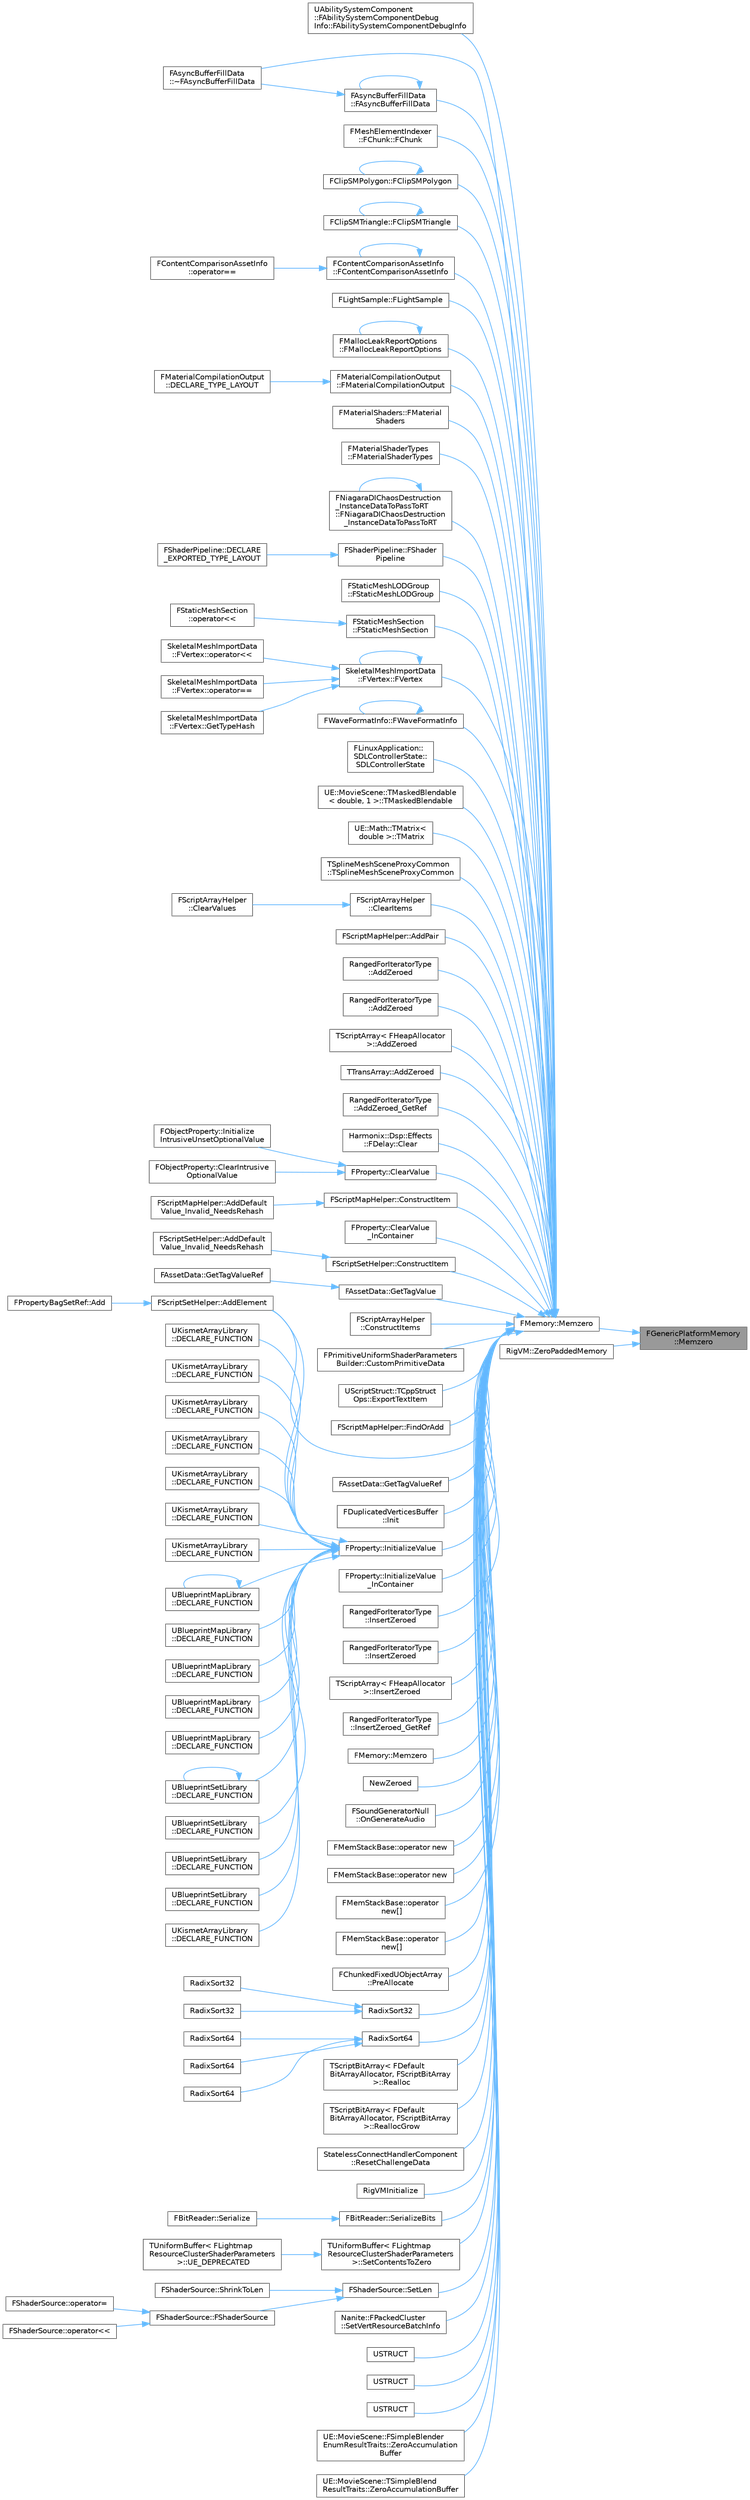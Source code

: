 digraph "FGenericPlatformMemory::Memzero"
{
 // INTERACTIVE_SVG=YES
 // LATEX_PDF_SIZE
  bgcolor="transparent";
  edge [fontname=Helvetica,fontsize=10,labelfontname=Helvetica,labelfontsize=10];
  node [fontname=Helvetica,fontsize=10,shape=box,height=0.2,width=0.4];
  rankdir="RL";
  Node1 [id="Node000001",label="FGenericPlatformMemory\l::Memzero",height=0.2,width=0.4,color="gray40", fillcolor="grey60", style="filled", fontcolor="black",tooltip=" "];
  Node1 -> Node2 [id="edge1_Node000001_Node000002",dir="back",color="steelblue1",style="solid",tooltip=" "];
  Node2 [id="Node000002",label="FMemory::Memzero",height=0.2,width=0.4,color="grey40", fillcolor="white", style="filled",URL="$de/d4a/structFMemory.html#a0604bcc0825d833d31f8fbe97c8fce85",tooltip=" "];
  Node2 -> Node3 [id="edge2_Node000002_Node000003",dir="back",color="steelblue1",style="solid",tooltip=" "];
  Node3 [id="Node000003",label="UAbilitySystemComponent\l::FAbilitySystemComponentDebug\lInfo::FAbilitySystemComponentDebugInfo",height=0.2,width=0.4,color="grey40", fillcolor="white", style="filled",URL="$da/de5/structUAbilitySystemComponent_1_1FAbilitySystemComponentDebugInfo.html#a658a4d372cfcddac216dccbd7bec8739",tooltip=" "];
  Node2 -> Node4 [id="edge3_Node000002_Node000004",dir="back",color="steelblue1",style="solid",tooltip=" "];
  Node4 [id="Node000004",label="FAsyncBufferFillData\l::FAsyncBufferFillData",height=0.2,width=0.4,color="grey40", fillcolor="white", style="filled",URL="$d1/d59/structFAsyncBufferFillData.html#a97ff00f7abd4923d950617a90af30ea5",tooltip="Constructor, just zeros everything."];
  Node4 -> Node4 [id="edge4_Node000004_Node000004",dir="back",color="steelblue1",style="solid",tooltip=" "];
  Node4 -> Node5 [id="edge5_Node000004_Node000005",dir="back",color="steelblue1",style="solid",tooltip=" "];
  Node5 [id="Node000005",label="FAsyncBufferFillData\l::~FAsyncBufferFillData",height=0.2,width=0.4,color="grey40", fillcolor="white", style="filled",URL="$d1/d59/structFAsyncBufferFillData.html#a07f9649885aff5a9486e93bd296009cc",tooltip="Destructor, frees memory and zeros everything."];
  Node2 -> Node6 [id="edge6_Node000002_Node000006",dir="back",color="steelblue1",style="solid",tooltip=" "];
  Node6 [id="Node000006",label="FMeshElementIndexer\l::FChunk::FChunk",height=0.2,width=0.4,color="grey40", fillcolor="white", style="filled",URL="$d9/d1f/structFMeshElementIndexer_1_1FChunk.html#a17bd72aa0c80e6bd4236213890fd9fc9",tooltip=" "];
  Node2 -> Node7 [id="edge7_Node000002_Node000007",dir="back",color="steelblue1",style="solid",tooltip=" "];
  Node7 [id="Node000007",label="FClipSMPolygon::FClipSMPolygon",height=0.2,width=0.4,color="grey40", fillcolor="white", style="filled",URL="$df/d9b/structFClipSMPolygon.html#a4410a83f46a5cd538e5eb1ec4e76d988",tooltip=" "];
  Node7 -> Node7 [id="edge8_Node000007_Node000007",dir="back",color="steelblue1",style="solid",tooltip=" "];
  Node2 -> Node8 [id="edge9_Node000002_Node000008",dir="back",color="steelblue1",style="solid",tooltip=" "];
  Node8 [id="Node000008",label="FClipSMTriangle::FClipSMTriangle",height=0.2,width=0.4,color="grey40", fillcolor="white", style="filled",URL="$d0/d40/structFClipSMTriangle.html#a816167595893342e5f9145e6db17e0ca",tooltip=" "];
  Node8 -> Node8 [id="edge10_Node000008_Node000008",dir="back",color="steelblue1",style="solid",tooltip=" "];
  Node2 -> Node9 [id="edge11_Node000002_Node000009",dir="back",color="steelblue1",style="solid",tooltip=" "];
  Node9 [id="Node000009",label="FContentComparisonAssetInfo\l::FContentComparisonAssetInfo",height=0.2,width=0.4,color="grey40", fillcolor="white", style="filled",URL="$dd/d58/structFContentComparisonAssetInfo.html#afccd6fa10029d418de7d1fcc28f7252d",tooltip="Constructor."];
  Node9 -> Node9 [id="edge12_Node000009_Node000009",dir="back",color="steelblue1",style="solid",tooltip=" "];
  Node9 -> Node10 [id="edge13_Node000009_Node000010",dir="back",color="steelblue1",style="solid",tooltip=" "];
  Node10 [id="Node000010",label="FContentComparisonAssetInfo\l::operator==",height=0.2,width=0.4,color="grey40", fillcolor="white", style="filled",URL="$dd/d58/structFContentComparisonAssetInfo.html#a62fd53e85f91ea63504ebc2664710fda",tooltip="operator =="];
  Node2 -> Node11 [id="edge14_Node000002_Node000011",dir="back",color="steelblue1",style="solid",tooltip=" "];
  Node11 [id="Node000011",label="FLightSample::FLightSample",height=0.2,width=0.4,color="grey40", fillcolor="white", style="filled",URL="$d5/d87/structFLightSample.html#ab9d3cd1f5947015fec60f4843644c753",tooltip="Initialization constructor."];
  Node2 -> Node12 [id="edge15_Node000002_Node000012",dir="back",color="steelblue1",style="solid",tooltip=" "];
  Node12 [id="Node000012",label="FMallocLeakReportOptions\l::FMallocLeakReportOptions",height=0.2,width=0.4,color="grey40", fillcolor="white", style="filled",URL="$db/d31/structFMallocLeakReportOptions.html#a26ebf9cdfd198431535732aec5d03365",tooltip=" "];
  Node12 -> Node12 [id="edge16_Node000012_Node000012",dir="back",color="steelblue1",style="solid",tooltip=" "];
  Node2 -> Node13 [id="edge17_Node000002_Node000013",dir="back",color="steelblue1",style="solid",tooltip=" "];
  Node13 [id="Node000013",label="FMaterialCompilationOutput\l::FMaterialCompilationOutput",height=0.2,width=0.4,color="grey40", fillcolor="white", style="filled",URL="$d1/d34/classFMaterialCompilationOutput.html#a865b234ff675ace9af8b24c3ed6529c7",tooltip=" "];
  Node13 -> Node14 [id="edge18_Node000013_Node000014",dir="back",color="steelblue1",style="solid",tooltip=" "];
  Node14 [id="Node000014",label="FMaterialCompilationOutput\l::DECLARE_TYPE_LAYOUT",height=0.2,width=0.4,color="grey40", fillcolor="white", style="filled",URL="$d1/d34/classFMaterialCompilationOutput.html#a262743f6da7e039692c955c35646d476",tooltip=" "];
  Node2 -> Node15 [id="edge19_Node000002_Node000015",dir="back",color="steelblue1",style="solid",tooltip=" "];
  Node15 [id="Node000015",label="FMaterialShaders::FMaterial\lShaders",height=0.2,width=0.4,color="grey40", fillcolor="white", style="filled",URL="$de/dd2/structFMaterialShaders.html#a2359b97518747e8c831011b3f3b7aba1",tooltip=" "];
  Node2 -> Node16 [id="edge20_Node000002_Node000016",dir="back",color="steelblue1",style="solid",tooltip=" "];
  Node16 [id="Node000016",label="FMaterialShaderTypes\l::FMaterialShaderTypes",height=0.2,width=0.4,color="grey40", fillcolor="white", style="filled",URL="$d1/dcc/structFMaterialShaderTypes.html#a96df1ceea93ed9ce4cc55f566e56daae",tooltip=" "];
  Node2 -> Node17 [id="edge21_Node000002_Node000017",dir="back",color="steelblue1",style="solid",tooltip=" "];
  Node17 [id="Node000017",label="FNiagaraDIChaosDestruction\l_InstanceDataToPassToRT\l::FNiagaraDIChaosDestruction\l_InstanceDataToPassToRT",height=0.2,width=0.4,color="grey40", fillcolor="white", style="filled",URL="$d9/d03/structFNiagaraDIChaosDestruction__InstanceDataToPassToRT.html#afa00406b0c6caf481eed094eb4837332",tooltip=" "];
  Node17 -> Node17 [id="edge22_Node000017_Node000017",dir="back",color="steelblue1",style="solid",tooltip=" "];
  Node2 -> Node18 [id="edge23_Node000002_Node000018",dir="back",color="steelblue1",style="solid",tooltip=" "];
  Node18 [id="Node000018",label="FShaderPipeline::FShader\lPipeline",height=0.2,width=0.4,color="grey40", fillcolor="white", style="filled",URL="$dd/da7/classFShaderPipeline.html#a21a9da23fbda8a32aaf10db3bb97af42",tooltip=" "];
  Node18 -> Node19 [id="edge24_Node000018_Node000019",dir="back",color="steelblue1",style="solid",tooltip=" "];
  Node19 [id="Node000019",label="FShaderPipeline::DECLARE\l_EXPORTED_TYPE_LAYOUT",height=0.2,width=0.4,color="grey40", fillcolor="white", style="filled",URL="$dd/da7/classFShaderPipeline.html#a80175f1f499c60ecd9d4cfb807f99df5",tooltip=" "];
  Node2 -> Node20 [id="edge25_Node000002_Node000020",dir="back",color="steelblue1",style="solid",tooltip=" "];
  Node20 [id="Node000020",label="FStaticMeshLODGroup\l::FStaticMeshLODGroup",height=0.2,width=0.4,color="grey40", fillcolor="white", style="filled",URL="$d1/d74/classFStaticMeshLODGroup.html#ad3298f0768a37a07c82f85c9e64abe59",tooltip="Default values."];
  Node2 -> Node21 [id="edge26_Node000002_Node000021",dir="back",color="steelblue1",style="solid",tooltip=" "];
  Node21 [id="Node000021",label="FStaticMeshSection\l::FStaticMeshSection",height=0.2,width=0.4,color="grey40", fillcolor="white", style="filled",URL="$df/d5b/structFStaticMeshSection.html#a7471630a84b8627fea9603e22f583710",tooltip="Constructor."];
  Node21 -> Node22 [id="edge27_Node000021_Node000022",dir="back",color="steelblue1",style="solid",tooltip=" "];
  Node22 [id="Node000022",label="FStaticMeshSection\l::operator\<\<",height=0.2,width=0.4,color="grey40", fillcolor="white", style="filled",URL="$df/d5b/structFStaticMeshSection.html#aac8e6479fc3fb76805e90efcfe4a0c8d",tooltip="Serializer."];
  Node2 -> Node23 [id="edge28_Node000002_Node000023",dir="back",color="steelblue1",style="solid",tooltip=" "];
  Node23 [id="Node000023",label="SkeletalMeshImportData\l::FVertex::FVertex",height=0.2,width=0.4,color="grey40", fillcolor="white", style="filled",URL="$d2/dba/structSkeletalMeshImportData_1_1FVertex.html#a85e60c83931458434b4e225a7a78f0c3",tooltip=" "];
  Node23 -> Node23 [id="edge29_Node000023_Node000023",dir="back",color="steelblue1",style="solid",tooltip=" "];
  Node23 -> Node24 [id="edge30_Node000023_Node000024",dir="back",color="steelblue1",style="solid",tooltip=" "];
  Node24 [id="Node000024",label="SkeletalMeshImportData\l::FVertex::GetTypeHash",height=0.2,width=0.4,color="grey40", fillcolor="white", style="filled",URL="$d2/dba/structSkeletalMeshImportData_1_1FVertex.html#aa5d5c33fd97d898f3a2c9cc3cecc7d09",tooltip=" "];
  Node23 -> Node25 [id="edge31_Node000023_Node000025",dir="back",color="steelblue1",style="solid",tooltip=" "];
  Node25 [id="Node000025",label="SkeletalMeshImportData\l::FVertex::operator\<\<",height=0.2,width=0.4,color="grey40", fillcolor="white", style="filled",URL="$d2/dba/structSkeletalMeshImportData_1_1FVertex.html#a44a3366e6e6dce382cdeef6027249ff8",tooltip=" "];
  Node23 -> Node26 [id="edge32_Node000023_Node000026",dir="back",color="steelblue1",style="solid",tooltip=" "];
  Node26 [id="Node000026",label="SkeletalMeshImportData\l::FVertex::operator==",height=0.2,width=0.4,color="grey40", fillcolor="white", style="filled",URL="$d2/dba/structSkeletalMeshImportData_1_1FVertex.html#af22bbe972ae2c98c6ca8b86b1ea9e65f",tooltip=" "];
  Node2 -> Node27 [id="edge33_Node000002_Node000027",dir="back",color="steelblue1",style="solid",tooltip=" "];
  Node27 [id="Node000027",label="FWaveFormatInfo::FWaveFormatInfo",height=0.2,width=0.4,color="grey40", fillcolor="white", style="filled",URL="$d0/d45/structFWaveFormatInfo.html#a85b17648fbbc67d5b4edb7319a377dbe",tooltip=" "];
  Node27 -> Node27 [id="edge34_Node000027_Node000027",dir="back",color="steelblue1",style="solid",tooltip=" "];
  Node2 -> Node28 [id="edge35_Node000002_Node000028",dir="back",color="steelblue1",style="solid",tooltip=" "];
  Node28 [id="Node000028",label="FLinuxApplication::\lSDLControllerState::\lSDLControllerState",height=0.2,width=0.4,color="grey40", fillcolor="white", style="filled",URL="$d6/d3c/structFLinuxApplication_1_1SDLControllerState.html#a3a235612f01ece205128999f63f263c5",tooltip=" "];
  Node2 -> Node29 [id="edge36_Node000002_Node000029",dir="back",color="steelblue1",style="solid",tooltip=" "];
  Node29 [id="Node000029",label="UE::MovieScene::TMaskedBlendable\l\< double, 1 \>::TMaskedBlendable",height=0.2,width=0.4,color="grey40", fillcolor="white", style="filled",URL="$d2/d00/structUE_1_1MovieScene_1_1TMaskedBlendable.html#a9937801c7792854ca8d375b3b6f2ba1d",tooltip=" "];
  Node2 -> Node30 [id="edge37_Node000002_Node000030",dir="back",color="steelblue1",style="solid",tooltip=" "];
  Node30 [id="Node000030",label="UE::Math::TMatrix\<\l double \>::TMatrix",height=0.2,width=0.4,color="grey40", fillcolor="white", style="filled",URL="$d6/d69/structUE_1_1Math_1_1TMatrix.html#a41aae6886c67b7494ec6ad5a568f8778",tooltip=" "];
  Node2 -> Node31 [id="edge38_Node000002_Node000031",dir="back",color="steelblue1",style="solid",tooltip=" "];
  Node31 [id="Node000031",label="TSplineMeshSceneProxyCommon\l::TSplineMeshSceneProxyCommon",height=0.2,width=0.4,color="grey40", fillcolor="white", style="filled",URL="$df/d4c/classTSplineMeshSceneProxyCommon.html#a076b98c3d222f321f9c92c8ed4dfa064",tooltip=" "];
  Node2 -> Node5 [id="edge39_Node000002_Node000005",dir="back",color="steelblue1",style="solid",tooltip=" "];
  Node2 -> Node32 [id="edge40_Node000002_Node000032",dir="back",color="steelblue1",style="solid",tooltip=" "];
  Node32 [id="Node000032",label="FScriptSetHelper::AddElement",height=0.2,width=0.4,color="grey40", fillcolor="white", style="filled",URL="$df/d52/classFScriptSetHelper.html#a77a9cd4b2af56b96b8924476842bc1ae",tooltip="Adds the element to the set, returning true if the element was added, or false if the element was alr..."];
  Node32 -> Node33 [id="edge41_Node000032_Node000033",dir="back",color="steelblue1",style="solid",tooltip=" "];
  Node33 [id="Node000033",label="FPropertyBagSetRef::Add",height=0.2,width=0.4,color="grey40", fillcolor="white", style="filled",URL="$d7/d67/classFPropertyBagSetRef.html#acce7e6a4251e13ac4ad4a664081f5ae9",tooltip=" "];
  Node2 -> Node34 [id="edge42_Node000002_Node000034",dir="back",color="steelblue1",style="solid",tooltip=" "];
  Node34 [id="Node000034",label="FScriptMapHelper::AddPair",height=0.2,width=0.4,color="grey40", fillcolor="white", style="filled",URL="$d4/d21/classFScriptMapHelper.html#aff7fa49c31ebd5006b01aa2443fced6e",tooltip="Adds the (key, value) pair to the map, returning true if the element was added, or false if the eleme..."];
  Node2 -> Node35 [id="edge43_Node000002_Node000035",dir="back",color="steelblue1",style="solid",tooltip=" "];
  Node35 [id="Node000035",label="RangedForIteratorType\l::AddZeroed",height=0.2,width=0.4,color="grey40", fillcolor="white", style="filled",URL="$d4/d52/classTArray.html#a7beafbb0e2a3b7d746af8f1d8d5611c2",tooltip=" "];
  Node2 -> Node36 [id="edge44_Node000002_Node000036",dir="back",color="steelblue1",style="solid",tooltip=" "];
  Node36 [id="Node000036",label="RangedForIteratorType\l::AddZeroed",height=0.2,width=0.4,color="grey40", fillcolor="white", style="filled",URL="$d4/d52/classTArray.html#a957815a7ba7a342534fb173e934aa000",tooltip=" "];
  Node2 -> Node37 [id="edge45_Node000002_Node000037",dir="back",color="steelblue1",style="solid",tooltip=" "];
  Node37 [id="Node000037",label="TScriptArray\< FHeapAllocator\l \>::AddZeroed",height=0.2,width=0.4,color="grey40", fillcolor="white", style="filled",URL="$da/d83/classTScriptArray.html#a059bd9c7b776afe3ffd6732bf3f63cc2",tooltip=" "];
  Node2 -> Node38 [id="edge46_Node000002_Node000038",dir="back",color="steelblue1",style="solid",tooltip=" "];
  Node38 [id="Node000038",label="TTransArray::AddZeroed",height=0.2,width=0.4,color="grey40", fillcolor="white", style="filled",URL="$df/d41/classTTransArray.html#a43ab6533173786b44383733a28f63490",tooltip=" "];
  Node2 -> Node39 [id="edge47_Node000002_Node000039",dir="back",color="steelblue1",style="solid",tooltip=" "];
  Node39 [id="Node000039",label="RangedForIteratorType\l::AddZeroed_GetRef",height=0.2,width=0.4,color="grey40", fillcolor="white", style="filled",URL="$d4/d52/classTArray.html#af01151a4d9c71a0fbd901ed13387bb41",tooltip=" "];
  Node2 -> Node40 [id="edge48_Node000002_Node000040",dir="back",color="steelblue1",style="solid",tooltip=" "];
  Node40 [id="Node000040",label="Harmonix::Dsp::Effects\l::FDelay::Clear",height=0.2,width=0.4,color="grey40", fillcolor="white", style="filled",URL="$d4/dbe/classHarmonix_1_1Dsp_1_1Effects_1_1FDelay.html#a3c269cf134e63b25bec9e1a0a30e9a74",tooltip=" "];
  Node2 -> Node41 [id="edge49_Node000002_Node000041",dir="back",color="steelblue1",style="solid",tooltip=" "];
  Node41 [id="Node000041",label="FScriptArrayHelper\l::ClearItems",height=0.2,width=0.4,color="grey40", fillcolor="white", style="filled",URL="$dc/d07/classFScriptArrayHelper.html#a9c610b9ae3532b560854a6376ba87bb4",tooltip="Internal function to call into the property system to clear elements."];
  Node41 -> Node42 [id="edge50_Node000041_Node000042",dir="back",color="steelblue1",style="solid",tooltip=" "];
  Node42 [id="Node000042",label="FScriptArrayHelper\l::ClearValues",height=0.2,width=0.4,color="grey40", fillcolor="white", style="filled",URL="$dc/d07/classFScriptArrayHelper.html#a6a8f790a1fb0dc9e8502c217d1840fab",tooltip="Clear values in the array."];
  Node2 -> Node43 [id="edge51_Node000002_Node000043",dir="back",color="steelblue1",style="solid",tooltip=" "];
  Node43 [id="Node000043",label="FProperty::ClearValue",height=0.2,width=0.4,color="grey40", fillcolor="white", style="filled",URL="$d9/dbc/classFProperty.html#a0f7e22d1add60c41138c73ed419d69cc",tooltip="Zeros the value for this property."];
  Node43 -> Node44 [id="edge52_Node000043_Node000044",dir="back",color="steelblue1",style="solid",tooltip=" "];
  Node44 [id="Node000044",label="FObjectProperty::ClearIntrusive\lOptionalValue",height=0.2,width=0.4,color="grey40", fillcolor="white", style="filled",URL="$df/df7/classFObjectProperty.html#afa25ee32220c9af032b29883d58c35e4",tooltip="Set the value to it's special unset state."];
  Node43 -> Node45 [id="edge53_Node000043_Node000045",dir="back",color="steelblue1",style="solid",tooltip=" "];
  Node45 [id="Node000045",label="FObjectProperty::Initialize\lIntrusiveUnsetOptionalValue",height=0.2,width=0.4,color="grey40", fillcolor="white", style="filled",URL="$df/df7/classFObjectProperty.html#a7d638f6af4f6e3626a17efe16f784b7e",tooltip="Returns whether this type has a special state for an unset TOptional meaning the size TOptional<T> an..."];
  Node2 -> Node46 [id="edge54_Node000002_Node000046",dir="back",color="steelblue1",style="solid",tooltip=" "];
  Node46 [id="Node000046",label="FProperty::ClearValue\l_InContainer",height=0.2,width=0.4,color="grey40", fillcolor="white", style="filled",URL="$d9/dbc/classFProperty.html#aa4e8d2b7f298121d1ecb0f57f4ad552a",tooltip="Zeros the value for this property."];
  Node2 -> Node47 [id="edge55_Node000002_Node000047",dir="back",color="steelblue1",style="solid",tooltip=" "];
  Node47 [id="Node000047",label="FScriptMapHelper::ConstructItem",height=0.2,width=0.4,color="grey40", fillcolor="white", style="filled",URL="$d4/d21/classFScriptMapHelper.html#a12842de9a8903992f6a1a082f1ca8097",tooltip="Internal function to call into the property system to construct / initialize elements."];
  Node47 -> Node48 [id="edge56_Node000047_Node000048",dir="back",color="steelblue1",style="solid",tooltip=" "];
  Node48 [id="Node000048",label="FScriptMapHelper::AddDefault\lValue_Invalid_NeedsRehash",height=0.2,width=0.4,color="grey40", fillcolor="white", style="filled",URL="$d4/d21/classFScriptMapHelper.html#aa70786af61739b07157523f223591025",tooltip="Adds a blank, constructed value to a given size."];
  Node2 -> Node49 [id="edge57_Node000002_Node000049",dir="back",color="steelblue1",style="solid",tooltip=" "];
  Node49 [id="Node000049",label="FScriptSetHelper::ConstructItem",height=0.2,width=0.4,color="grey40", fillcolor="white", style="filled",URL="$df/d52/classFScriptSetHelper.html#acfb743ffb617b3d7ea984c0b8f0e61ca",tooltip="Internal function to call into the property system to construct / initialize elements."];
  Node49 -> Node50 [id="edge58_Node000049_Node000050",dir="back",color="steelblue1",style="solid",tooltip=" "];
  Node50 [id="Node000050",label="FScriptSetHelper::AddDefault\lValue_Invalid_NeedsRehash",height=0.2,width=0.4,color="grey40", fillcolor="white", style="filled",URL="$df/d52/classFScriptSetHelper.html#a49006cbba7d80647af2894bbbec7db9f",tooltip="Adds a blank, constructed value to a given size."];
  Node2 -> Node51 [id="edge59_Node000002_Node000051",dir="back",color="steelblue1",style="solid",tooltip=" "];
  Node51 [id="Node000051",label="FScriptArrayHelper\l::ConstructItems",height=0.2,width=0.4,color="grey40", fillcolor="white", style="filled",URL="$dc/d07/classFScriptArrayHelper.html#a08cee86da8e730299757e32ead74b27e",tooltip="Internal function to call into the property system to construct / initialize elements."];
  Node2 -> Node52 [id="edge60_Node000002_Node000052",dir="back",color="steelblue1",style="solid",tooltip=" "];
  Node52 [id="Node000052",label="FPrimitiveUniformShaderParameters\lBuilder::CustomPrimitiveData",height=0.2,width=0.4,color="grey40", fillcolor="white", style="filled",URL="$d3/dc5/structFPrimitiveUniformShaderParametersBuilder.html#a87d2981ee3f8b7ea2bd7d5077c6ee5c4",tooltip=" "];
  Node2 -> Node53 [id="edge61_Node000002_Node000053",dir="back",color="steelblue1",style="solid",tooltip=" "];
  Node53 [id="Node000053",label="UScriptStruct::TCppStruct\lOps::ExportTextItem",height=0.2,width=0.4,color="grey40", fillcolor="white", style="filled",URL="$d0/dca/structUScriptStruct_1_1TCppStructOps.html#a7b7b067b4b549d04f82dcc91065d3fac",tooltip="export this structure"];
  Node2 -> Node54 [id="edge62_Node000002_Node000054",dir="back",color="steelblue1",style="solid",tooltip=" "];
  Node54 [id="Node000054",label="FScriptMapHelper::FindOrAdd",height=0.2,width=0.4,color="grey40", fillcolor="white", style="filled",URL="$d4/d21/classFScriptMapHelper.html#a9e9f96b626995e75b974a34af131bc0c",tooltip="Finds or adds a new default-constructed value."];
  Node2 -> Node55 [id="edge63_Node000002_Node000055",dir="back",color="steelblue1",style="solid",tooltip=" "];
  Node55 [id="Node000055",label="FAssetData::GetTagValue",height=0.2,width=0.4,color="grey40", fillcolor="white", style="filled",URL="$dd/dc3/structFAssetData.html#ad7855f43f960723a863c81d5eb8f71f6",tooltip="Try and get the value associated with the given tag as a type converted value."];
  Node55 -> Node56 [id="edge64_Node000055_Node000056",dir="back",color="steelblue1",style="solid",tooltip=" "];
  Node56 [id="Node000056",label="FAssetData::GetTagValueRef",height=0.2,width=0.4,color="grey40", fillcolor="white", style="filled",URL="$dd/dc3/structFAssetData.html#a3c1a89671fd975106e7d17cb8c5b9709",tooltip=" "];
  Node2 -> Node57 [id="edge65_Node000002_Node000057",dir="back",color="steelblue1",style="solid",tooltip=" "];
  Node57 [id="Node000057",label="FAssetData::GetTagValueRef",height=0.2,width=0.4,color="grey40", fillcolor="white", style="filled",URL="$dd/dc3/structFAssetData.html#a992cf6998ab2507792089e1defd2c6a6",tooltip="Try and get the value associated with the given tag as a type converted value, or an empty value if i..."];
  Node2 -> Node58 [id="edge66_Node000002_Node000058",dir="back",color="steelblue1",style="solid",tooltip=" "];
  Node58 [id="Node000058",label="FDuplicatedVerticesBuffer\l::Init",height=0.2,width=0.4,color="grey40", fillcolor="white", style="filled",URL="$d7/d12/classFDuplicatedVerticesBuffer.html#afddc6c7d73afa84fd4b8c255dc7bb8f9",tooltip=" "];
  Node2 -> Node59 [id="edge67_Node000002_Node000059",dir="back",color="steelblue1",style="solid",tooltip=" "];
  Node59 [id="Node000059",label="FProperty::InitializeValue",height=0.2,width=0.4,color="grey40", fillcolor="white", style="filled",URL="$d9/dbc/classFProperty.html#ab5eee9a13c2a56217dedfdf24948a39f",tooltip="Zeros, copies from the default, or calls the constructor for on the value for this property."];
  Node59 -> Node32 [id="edge68_Node000059_Node000032",dir="back",color="steelblue1",style="solid",tooltip=" "];
  Node59 -> Node60 [id="edge69_Node000059_Node000060",dir="back",color="steelblue1",style="solid",tooltip=" "];
  Node60 [id="Node000060",label="UBlueprintMapLibrary\l::DECLARE_FUNCTION",height=0.2,width=0.4,color="grey40", fillcolor="white", style="filled",URL="$d3/dbf/classUBlueprintMapLibrary.html#a08171bb6679bf874f5cffa161d3f7266",tooltip=" "];
  Node60 -> Node60 [id="edge70_Node000060_Node000060",dir="back",color="steelblue1",style="solid",tooltip=" "];
  Node59 -> Node61 [id="edge71_Node000059_Node000061",dir="back",color="steelblue1",style="solid",tooltip=" "];
  Node61 [id="Node000061",label="UBlueprintMapLibrary\l::DECLARE_FUNCTION",height=0.2,width=0.4,color="grey40", fillcolor="white", style="filled",URL="$d3/dbf/classUBlueprintMapLibrary.html#a0be24e61428ff3a614429a9b71e25e73",tooltip=" "];
  Node59 -> Node62 [id="edge72_Node000059_Node000062",dir="back",color="steelblue1",style="solid",tooltip=" "];
  Node62 [id="Node000062",label="UBlueprintMapLibrary\l::DECLARE_FUNCTION",height=0.2,width=0.4,color="grey40", fillcolor="white", style="filled",URL="$d3/dbf/classUBlueprintMapLibrary.html#a8bb48034201361c901b50d59efafb80b",tooltip=" "];
  Node59 -> Node63 [id="edge73_Node000059_Node000063",dir="back",color="steelblue1",style="solid",tooltip=" "];
  Node63 [id="Node000063",label="UBlueprintMapLibrary\l::DECLARE_FUNCTION",height=0.2,width=0.4,color="grey40", fillcolor="white", style="filled",URL="$d3/dbf/classUBlueprintMapLibrary.html#aeaff4140f99594049337bbb0f825f889",tooltip=" "];
  Node59 -> Node64 [id="edge74_Node000059_Node000064",dir="back",color="steelblue1",style="solid",tooltip=" "];
  Node64 [id="Node000064",label="UBlueprintMapLibrary\l::DECLARE_FUNCTION",height=0.2,width=0.4,color="grey40", fillcolor="white", style="filled",URL="$d3/dbf/classUBlueprintMapLibrary.html#a947434a5dc02141d3264b329720813e7",tooltip=" "];
  Node59 -> Node65 [id="edge75_Node000059_Node000065",dir="back",color="steelblue1",style="solid",tooltip=" "];
  Node65 [id="Node000065",label="UBlueprintSetLibrary\l::DECLARE_FUNCTION",height=0.2,width=0.4,color="grey40", fillcolor="white", style="filled",URL="$de/d4c/classUBlueprintSetLibrary.html#ae0c59edc1b7ecde13850a91047eb8ead",tooltip=" "];
  Node65 -> Node65 [id="edge76_Node000065_Node000065",dir="back",color="steelblue1",style="solid",tooltip=" "];
  Node59 -> Node66 [id="edge77_Node000059_Node000066",dir="back",color="steelblue1",style="solid",tooltip=" "];
  Node66 [id="Node000066",label="UBlueprintSetLibrary\l::DECLARE_FUNCTION",height=0.2,width=0.4,color="grey40", fillcolor="white", style="filled",URL="$de/d4c/classUBlueprintSetLibrary.html#aee72d9135536a6b52e59f1b4dbb0fdd9",tooltip=" "];
  Node59 -> Node67 [id="edge78_Node000059_Node000067",dir="back",color="steelblue1",style="solid",tooltip=" "];
  Node67 [id="Node000067",label="UBlueprintSetLibrary\l::DECLARE_FUNCTION",height=0.2,width=0.4,color="grey40", fillcolor="white", style="filled",URL="$de/d4c/classUBlueprintSetLibrary.html#ab4f9b6e49d26d2c2bcb2fbccfae74932",tooltip=" "];
  Node59 -> Node68 [id="edge79_Node000059_Node000068",dir="back",color="steelblue1",style="solid",tooltip=" "];
  Node68 [id="Node000068",label="UBlueprintSetLibrary\l::DECLARE_FUNCTION",height=0.2,width=0.4,color="grey40", fillcolor="white", style="filled",URL="$de/d4c/classUBlueprintSetLibrary.html#aa00d92268da285d69590fbabbea0f072",tooltip=" "];
  Node59 -> Node69 [id="edge80_Node000059_Node000069",dir="back",color="steelblue1",style="solid",tooltip=" "];
  Node69 [id="Node000069",label="UKismetArrayLibrary\l::DECLARE_FUNCTION",height=0.2,width=0.4,color="grey40", fillcolor="white", style="filled",URL="$df/da9/classUKismetArrayLibrary.html#a426d41d008126259151fe2cea03bc2b6",tooltip=" "];
  Node59 -> Node70 [id="edge81_Node000059_Node000070",dir="back",color="steelblue1",style="solid",tooltip=" "];
  Node70 [id="Node000070",label="UKismetArrayLibrary\l::DECLARE_FUNCTION",height=0.2,width=0.4,color="grey40", fillcolor="white", style="filled",URL="$df/da9/classUKismetArrayLibrary.html#a8c843cb5d0287223ef4cae5c96b1a33a",tooltip=" "];
  Node59 -> Node71 [id="edge82_Node000059_Node000071",dir="back",color="steelblue1",style="solid",tooltip=" "];
  Node71 [id="Node000071",label="UKismetArrayLibrary\l::DECLARE_FUNCTION",height=0.2,width=0.4,color="grey40", fillcolor="white", style="filled",URL="$df/da9/classUKismetArrayLibrary.html#a54ffeae72b2182285d4b2bdc9545ad60",tooltip=" "];
  Node59 -> Node72 [id="edge83_Node000059_Node000072",dir="back",color="steelblue1",style="solid",tooltip=" "];
  Node72 [id="Node000072",label="UKismetArrayLibrary\l::DECLARE_FUNCTION",height=0.2,width=0.4,color="grey40", fillcolor="white", style="filled",URL="$df/da9/classUKismetArrayLibrary.html#add76befbe0fd5e5a951567d3b0ed7057",tooltip=" "];
  Node59 -> Node73 [id="edge84_Node000059_Node000073",dir="back",color="steelblue1",style="solid",tooltip=" "];
  Node73 [id="Node000073",label="UKismetArrayLibrary\l::DECLARE_FUNCTION",height=0.2,width=0.4,color="grey40", fillcolor="white", style="filled",URL="$df/da9/classUKismetArrayLibrary.html#a677dbf5bd11c27b0bbbb42662818e580",tooltip=" "];
  Node59 -> Node74 [id="edge85_Node000059_Node000074",dir="back",color="steelblue1",style="solid",tooltip=" "];
  Node74 [id="Node000074",label="UKismetArrayLibrary\l::DECLARE_FUNCTION",height=0.2,width=0.4,color="grey40", fillcolor="white", style="filled",URL="$df/da9/classUKismetArrayLibrary.html#ac6de5775d8a525a762e670e61550d303",tooltip=" "];
  Node59 -> Node75 [id="edge86_Node000059_Node000075",dir="back",color="steelblue1",style="solid",tooltip=" "];
  Node75 [id="Node000075",label="UKismetArrayLibrary\l::DECLARE_FUNCTION",height=0.2,width=0.4,color="grey40", fillcolor="white", style="filled",URL="$df/da9/classUKismetArrayLibrary.html#a63796f93f2f16b00618512a52d944213",tooltip=" "];
  Node59 -> Node76 [id="edge87_Node000059_Node000076",dir="back",color="steelblue1",style="solid",tooltip=" "];
  Node76 [id="Node000076",label="UKismetArrayLibrary\l::DECLARE_FUNCTION",height=0.2,width=0.4,color="grey40", fillcolor="white", style="filled",URL="$df/da9/classUKismetArrayLibrary.html#ac2ac19bf637135916e79e841dae2b502",tooltip=" "];
  Node2 -> Node77 [id="edge88_Node000002_Node000077",dir="back",color="steelblue1",style="solid",tooltip=" "];
  Node77 [id="Node000077",label="FProperty::InitializeValue\l_InContainer",height=0.2,width=0.4,color="grey40", fillcolor="white", style="filled",URL="$d9/dbc/classFProperty.html#a97c77de2a98693d2292804794b04c509",tooltip="Zeros, copies from the default, or calls the constructor for on the value for this property."];
  Node2 -> Node78 [id="edge89_Node000002_Node000078",dir="back",color="steelblue1",style="solid",tooltip=" "];
  Node78 [id="Node000078",label="RangedForIteratorType\l::InsertZeroed",height=0.2,width=0.4,color="grey40", fillcolor="white", style="filled",URL="$d4/d52/classTArray.html#a2cafb168a628039637171334f5e95c46",tooltip=" "];
  Node2 -> Node79 [id="edge90_Node000002_Node000079",dir="back",color="steelblue1",style="solid",tooltip=" "];
  Node79 [id="Node000079",label="RangedForIteratorType\l::InsertZeroed",height=0.2,width=0.4,color="grey40", fillcolor="white", style="filled",URL="$d4/d52/classTArray.html#ad8cb2ec96fee2d4812defecfd6cb6401",tooltip=" "];
  Node2 -> Node80 [id="edge91_Node000002_Node000080",dir="back",color="steelblue1",style="solid",tooltip=" "];
  Node80 [id="Node000080",label="TScriptArray\< FHeapAllocator\l \>::InsertZeroed",height=0.2,width=0.4,color="grey40", fillcolor="white", style="filled",URL="$da/d83/classTScriptArray.html#aeaa6f6885db3c05e3d0385d58f5e6bd6",tooltip=" "];
  Node2 -> Node81 [id="edge92_Node000002_Node000081",dir="back",color="steelblue1",style="solid",tooltip=" "];
  Node81 [id="Node000081",label="RangedForIteratorType\l::InsertZeroed_GetRef",height=0.2,width=0.4,color="grey40", fillcolor="white", style="filled",URL="$d4/d52/classTArray.html#ab6ddc8430a79df599d39f047ff94b587",tooltip=" "];
  Node2 -> Node82 [id="edge93_Node000002_Node000082",dir="back",color="steelblue1",style="solid",tooltip=" "];
  Node82 [id="Node000082",label="FMemory::Memzero",height=0.2,width=0.4,color="grey40", fillcolor="white", style="filled",URL="$de/d4a/structFMemory.html#a1660c50433e6651873fddcabf688fde2",tooltip=" "];
  Node2 -> Node83 [id="edge94_Node000002_Node000083",dir="back",color="steelblue1",style="solid",tooltip=" "];
  Node83 [id="Node000083",label="NewZeroed",height=0.2,width=0.4,color="grey40", fillcolor="white", style="filled",URL="$d7/de0/MemStack_8h.html#ad8ebca27cfbb3d39b75b5e72080d4db4",tooltip=" "];
  Node2 -> Node84 [id="edge95_Node000002_Node000084",dir="back",color="steelblue1",style="solid",tooltip=" "];
  Node84 [id="Node000084",label="FSoundGeneratorNull\l::OnGenerateAudio",height=0.2,width=0.4,color="grey40", fillcolor="white", style="filled",URL="$dc/d00/classFSoundGeneratorNull.html#a6b67b303fff8ef8da46ef9abec144dc3",tooltip=" "];
  Node2 -> Node85 [id="edge96_Node000002_Node000085",dir="back",color="steelblue1",style="solid",tooltip=" "];
  Node85 [id="Node000085",label="FMemStackBase::operator new",height=0.2,width=0.4,color="grey40", fillcolor="white", style="filled",URL="$dd/df6/classFMemStackBase.html#aef5d5e4775446d5983b489aa38d1b9fe",tooltip=" "];
  Node2 -> Node86 [id="edge97_Node000002_Node000086",dir="back",color="steelblue1",style="solid",tooltip=" "];
  Node86 [id="Node000086",label="FMemStackBase::operator new",height=0.2,width=0.4,color="grey40", fillcolor="white", style="filled",URL="$dd/df6/classFMemStackBase.html#a77acb48b0000301d4aed6c13aea9a243",tooltip=" "];
  Node2 -> Node87 [id="edge98_Node000002_Node000087",dir="back",color="steelblue1",style="solid",tooltip=" "];
  Node87 [id="Node000087",label="FMemStackBase::operator\l new[]",height=0.2,width=0.4,color="grey40", fillcolor="white", style="filled",URL="$dd/df6/classFMemStackBase.html#a7a7642d7c32f3eddb0d99ab0785b8801",tooltip=" "];
  Node2 -> Node88 [id="edge99_Node000002_Node000088",dir="back",color="steelblue1",style="solid",tooltip=" "];
  Node88 [id="Node000088",label="FMemStackBase::operator\l new[]",height=0.2,width=0.4,color="grey40", fillcolor="white", style="filled",URL="$dd/df6/classFMemStackBase.html#ab5577a030b969da1ac8367f49c5a74f0",tooltip=" "];
  Node2 -> Node89 [id="edge100_Node000002_Node000089",dir="back",color="steelblue1",style="solid",tooltip=" "];
  Node89 [id="Node000089",label="FChunkedFixedUObjectArray\l::PreAllocate",height=0.2,width=0.4,color="grey40", fillcolor="white", style="filled",URL="$dd/d95/classFChunkedFixedUObjectArray.html#a3388f610013b1256783c1729360bf80a",tooltip="Expands the array so that Element[Index] is allocated."];
  Node2 -> Node90 [id="edge101_Node000002_Node000090",dir="back",color="steelblue1",style="solid",tooltip=" "];
  Node90 [id="Node000090",label="RadixSort32",height=0.2,width=0.4,color="grey40", fillcolor="white", style="filled",URL="$d3/d9e/Sorting_8h.html#ab3c3c9993d78fde95f49130a289209e1",tooltip="Very fast 32bit radix sort."];
  Node90 -> Node91 [id="edge102_Node000090_Node000091",dir="back",color="steelblue1",style="solid",tooltip=" "];
  Node91 [id="Node000091",label="RadixSort32",height=0.2,width=0.4,color="grey40", fillcolor="white", style="filled",URL="$d3/d9e/Sorting_8h.html#ad195730b974dc3bfedbd2669c351c85f",tooltip=" "];
  Node90 -> Node92 [id="edge103_Node000090_Node000092",dir="back",color="steelblue1",style="solid",tooltip=" "];
  Node92 [id="Node000092",label="RadixSort32",height=0.2,width=0.4,color="grey40", fillcolor="white", style="filled",URL="$d3/d9e/Sorting_8h.html#a792609f736ee27d9769c0c2050055ad1",tooltip=" "];
  Node2 -> Node93 [id="edge104_Node000002_Node000093",dir="back",color="steelblue1",style="solid",tooltip=" "];
  Node93 [id="Node000093",label="RadixSort64",height=0.2,width=0.4,color="grey40", fillcolor="white", style="filled",URL="$d3/d9e/Sorting_8h.html#aaa43facda19a36d3d69dace54c3d06a3",tooltip="Very fast 64bit radix sort."];
  Node93 -> Node94 [id="edge105_Node000093_Node000094",dir="back",color="steelblue1",style="solid",tooltip=" "];
  Node94 [id="Node000094",label="RadixSort64",height=0.2,width=0.4,color="grey40", fillcolor="white", style="filled",URL="$d3/d9e/Sorting_8h.html#af0248710d23c6e666799a3903b56c6e1",tooltip=" "];
  Node93 -> Node95 [id="edge106_Node000093_Node000095",dir="back",color="steelblue1",style="solid",tooltip=" "];
  Node95 [id="Node000095",label="RadixSort64",height=0.2,width=0.4,color="grey40", fillcolor="white", style="filled",URL="$d3/d9e/Sorting_8h.html#a1f30bcc3baa93e7af16abf01e9007979",tooltip=" "];
  Node93 -> Node96 [id="edge107_Node000093_Node000096",dir="back",color="steelblue1",style="solid",tooltip=" "];
  Node96 [id="Node000096",label="RadixSort64",height=0.2,width=0.4,color="grey40", fillcolor="white", style="filled",URL="$d3/d9e/Sorting_8h.html#a96a8c5c635658051efd281e48e3c74d1",tooltip=" "];
  Node2 -> Node97 [id="edge108_Node000002_Node000097",dir="back",color="steelblue1",style="solid",tooltip=" "];
  Node97 [id="Node000097",label="TScriptBitArray\< FDefault\lBitArrayAllocator, FScriptBitArray\l \>::Realloc",height=0.2,width=0.4,color="grey40", fillcolor="white", style="filled",URL="$dd/dcf/classTScriptBitArray.html#a4a18f471a7e0b288ae75ad8ff9238605",tooltip=" "];
  Node2 -> Node98 [id="edge109_Node000002_Node000098",dir="back",color="steelblue1",style="solid",tooltip=" "];
  Node98 [id="Node000098",label="TScriptBitArray\< FDefault\lBitArrayAllocator, FScriptBitArray\l \>::ReallocGrow",height=0.2,width=0.4,color="grey40", fillcolor="white", style="filled",URL="$dd/dcf/classTScriptBitArray.html#aecfb97157a1c6e8fc1b31d6a5b0381be",tooltip=" "];
  Node2 -> Node99 [id="edge110_Node000002_Node000099",dir="back",color="steelblue1",style="solid",tooltip=" "];
  Node99 [id="Node000099",label="StatelessConnectHandlerComponent\l::ResetChallengeData",height=0.2,width=0.4,color="grey40", fillcolor="white", style="filled",URL="$d6/db3/classStatelessConnectHandlerComponent.html#a3f20947462a8c4430187293408cb161c",tooltip="Used to reset cached handshake success/fail state, when done processing it."];
  Node2 -> Node100 [id="edge111_Node000002_Node000100",dir="back",color="steelblue1",style="solid",tooltip=" "];
  Node100 [id="Node000100",label="RigVMInitialize",height=0.2,width=0.4,color="grey40", fillcolor="white", style="filled",URL="$d5/dc7/RigVMTraits_8h.html#a0152aa16dbecf253341007f9bd9d9a14",tooltip=" "];
  Node2 -> Node101 [id="edge112_Node000002_Node000101",dir="back",color="steelblue1",style="solid",tooltip=" "];
  Node101 [id="Node000101",label="FBitReader::SerializeBits",height=0.2,width=0.4,color="grey40", fillcolor="white", style="filled",URL="$d8/d4a/structFBitReader.html#a626fd9c3211924ac017ed6a924fa85e3",tooltip=" "];
  Node101 -> Node102 [id="edge113_Node000101_Node000102",dir="back",color="steelblue1",style="solid",tooltip=" "];
  Node102 [id="Node000102",label="FBitReader::Serialize",height=0.2,width=0.4,color="grey40", fillcolor="white", style="filled",URL="$d8/d4a/structFBitReader.html#ac8875ac205987eb2900e4b8cc2a65b56",tooltip=" "];
  Node2 -> Node103 [id="edge114_Node000002_Node000103",dir="back",color="steelblue1",style="solid",tooltip=" "];
  Node103 [id="Node000103",label="TUniformBuffer\< FLightmap\lResourceClusterShaderParameters\l \>::SetContentsToZero",height=0.2,width=0.4,color="grey40", fillcolor="white", style="filled",URL="$d8/de6/classTUniformBuffer.html#afc0aa5f7820c2b7315f6a08fb2145463",tooltip=" "];
  Node103 -> Node104 [id="edge115_Node000103_Node000104",dir="back",color="steelblue1",style="solid",tooltip=" "];
  Node104 [id="Node000104",label="TUniformBuffer\< FLightmap\lResourceClusterShaderParameters\l \>::UE_DEPRECATED",height=0.2,width=0.4,color="grey40", fillcolor="white", style="filled",URL="$d8/de6/classTUniformBuffer.html#a27350fa169665695555c347eb8707e92",tooltip=" "];
  Node2 -> Node105 [id="edge116_Node000002_Node000105",dir="back",color="steelblue1",style="solid",tooltip=" "];
  Node105 [id="Node000105",label="FShaderSource::SetLen",height=0.2,width=0.4,color="grey40", fillcolor="white", style="filled",URL="$d9/d03/classFShaderSource.html#acf786aaff53b3bbc8343802a812e3491",tooltip=" "];
  Node105 -> Node106 [id="edge117_Node000105_Node000106",dir="back",color="steelblue1",style="solid",tooltip=" "];
  Node106 [id="Node000106",label="FShaderSource::FShaderSource",height=0.2,width=0.4,color="grey40", fillcolor="white", style="filled",URL="$d9/d03/classFShaderSource.html#a4ffff88a0ff6c52baeec3e350dda61af",tooltip=" "];
  Node106 -> Node107 [id="edge118_Node000106_Node000107",dir="back",color="steelblue1",style="solid",tooltip=" "];
  Node107 [id="Node000107",label="FShaderSource::operator\<\<",height=0.2,width=0.4,color="grey40", fillcolor="white", style="filled",URL="$d9/d03/classFShaderSource.html#af060417e52bd7f382cdfb3c6d1c9c629",tooltip=" "];
  Node106 -> Node108 [id="edge119_Node000106_Node000108",dir="back",color="steelblue1",style="solid",tooltip=" "];
  Node108 [id="Node000108",label="FShaderSource::operator=",height=0.2,width=0.4,color="grey40", fillcolor="white", style="filled",URL="$d9/d03/classFShaderSource.html#a79cb9c0625301e8c75e6cf3dddf42d57",tooltip=" "];
  Node105 -> Node109 [id="edge120_Node000105_Node000109",dir="back",color="steelblue1",style="solid",tooltip=" "];
  Node109 [id="Node000109",label="FShaderSource::ShrinkToLen",height=0.2,width=0.4,color="grey40", fillcolor="white", style="filled",URL="$d9/d03/classFShaderSource.html#a0448bec1265ddfbf7529cd71eb52ae2b",tooltip=" "];
  Node2 -> Node110 [id="edge121_Node000002_Node000110",dir="back",color="steelblue1",style="solid",tooltip=" "];
  Node110 [id="Node000110",label="Nanite::FPackedCluster\l::SetVertResourceBatchInfo",height=0.2,width=0.4,color="grey40", fillcolor="white", style="filled",URL="$dc/d4b/structNanite_1_1FPackedCluster.html#a74feaa31b5cf7d703a37507060bf24fc",tooltip=" "];
  Node2 -> Node111 [id="edge122_Node000002_Node000111",dir="back",color="steelblue1",style="solid",tooltip=" "];
  Node111 [id="Node000111",label="USTRUCT",height=0.2,width=0.4,color="grey40", fillcolor="white", style="filled",URL="$da/dc7/MeshUVChannelInfo_8h.html#af9fe05edd6498fa79b97a29aeb7d7373",tooltip="The world size for each texcoord mapping."];
  Node2 -> Node112 [id="edge123_Node000002_Node000112",dir="back",color="steelblue1",style="solid",tooltip=" "];
  Node112 [id="Node000112",label="USTRUCT",height=0.2,width=0.4,color="grey40", fillcolor="white", style="filled",URL="$dd/d88/OverlapResult_8h.html#adbcc43a9902f5cf9b63ba4d1004db63c",tooltip="Structure containing information about one hit of an overlap test."];
  Node2 -> Node113 [id="edge124_Node000002_Node000113",dir="back",color="steelblue1",style="solid",tooltip=" "];
  Node113 [id="Node000113",label="USTRUCT",height=0.2,width=0.4,color="grey40", fillcolor="white", style="filled",URL="$d6/d76/HitResult_8h.html#a890c1c71c37d4bb0af64a57db316acf6",tooltip="Structure containing information about one hit of a trace, such as point of impact and surface normal..."];
  Node2 -> Node114 [id="edge125_Node000002_Node000114",dir="back",color="steelblue1",style="solid",tooltip=" "];
  Node114 [id="Node000114",label="UE::MovieScene::FSimpleBlender\lEnumResultTraits::ZeroAccumulation\lBuffer",height=0.2,width=0.4,color="grey40", fillcolor="white", style="filled",URL="$d4/d43/structUE_1_1MovieScene_1_1FSimpleBlenderEnumResultTraits.html#a024a8c385f853472ee24a916b330160c",tooltip=" "];
  Node2 -> Node115 [id="edge126_Node000002_Node000115",dir="back",color="steelblue1",style="solid",tooltip=" "];
  Node115 [id="Node000115",label="UE::MovieScene::TSimpleBlend\lResultTraits::ZeroAccumulationBuffer",height=0.2,width=0.4,color="grey40", fillcolor="white", style="filled",URL="$d6/df9/structUE_1_1MovieScene_1_1TSimpleBlendResultTraits.html#ad5e07e7cabc86fd865941350c8e564cb",tooltip="Reset accumulated values to their default."];
  Node1 -> Node116 [id="edge127_Node000001_Node000116",dir="back",color="steelblue1",style="solid",tooltip=" "];
  Node116 [id="Node000116",label="RigVM::ZeroPaddedMemory",height=0.2,width=0.4,color="grey40", fillcolor="white", style="filled",URL="$de/d85/namespaceRigVM.html#a56b66f8820f322bfa173c3d0b1fa8f6a",tooltip=" "];
}
